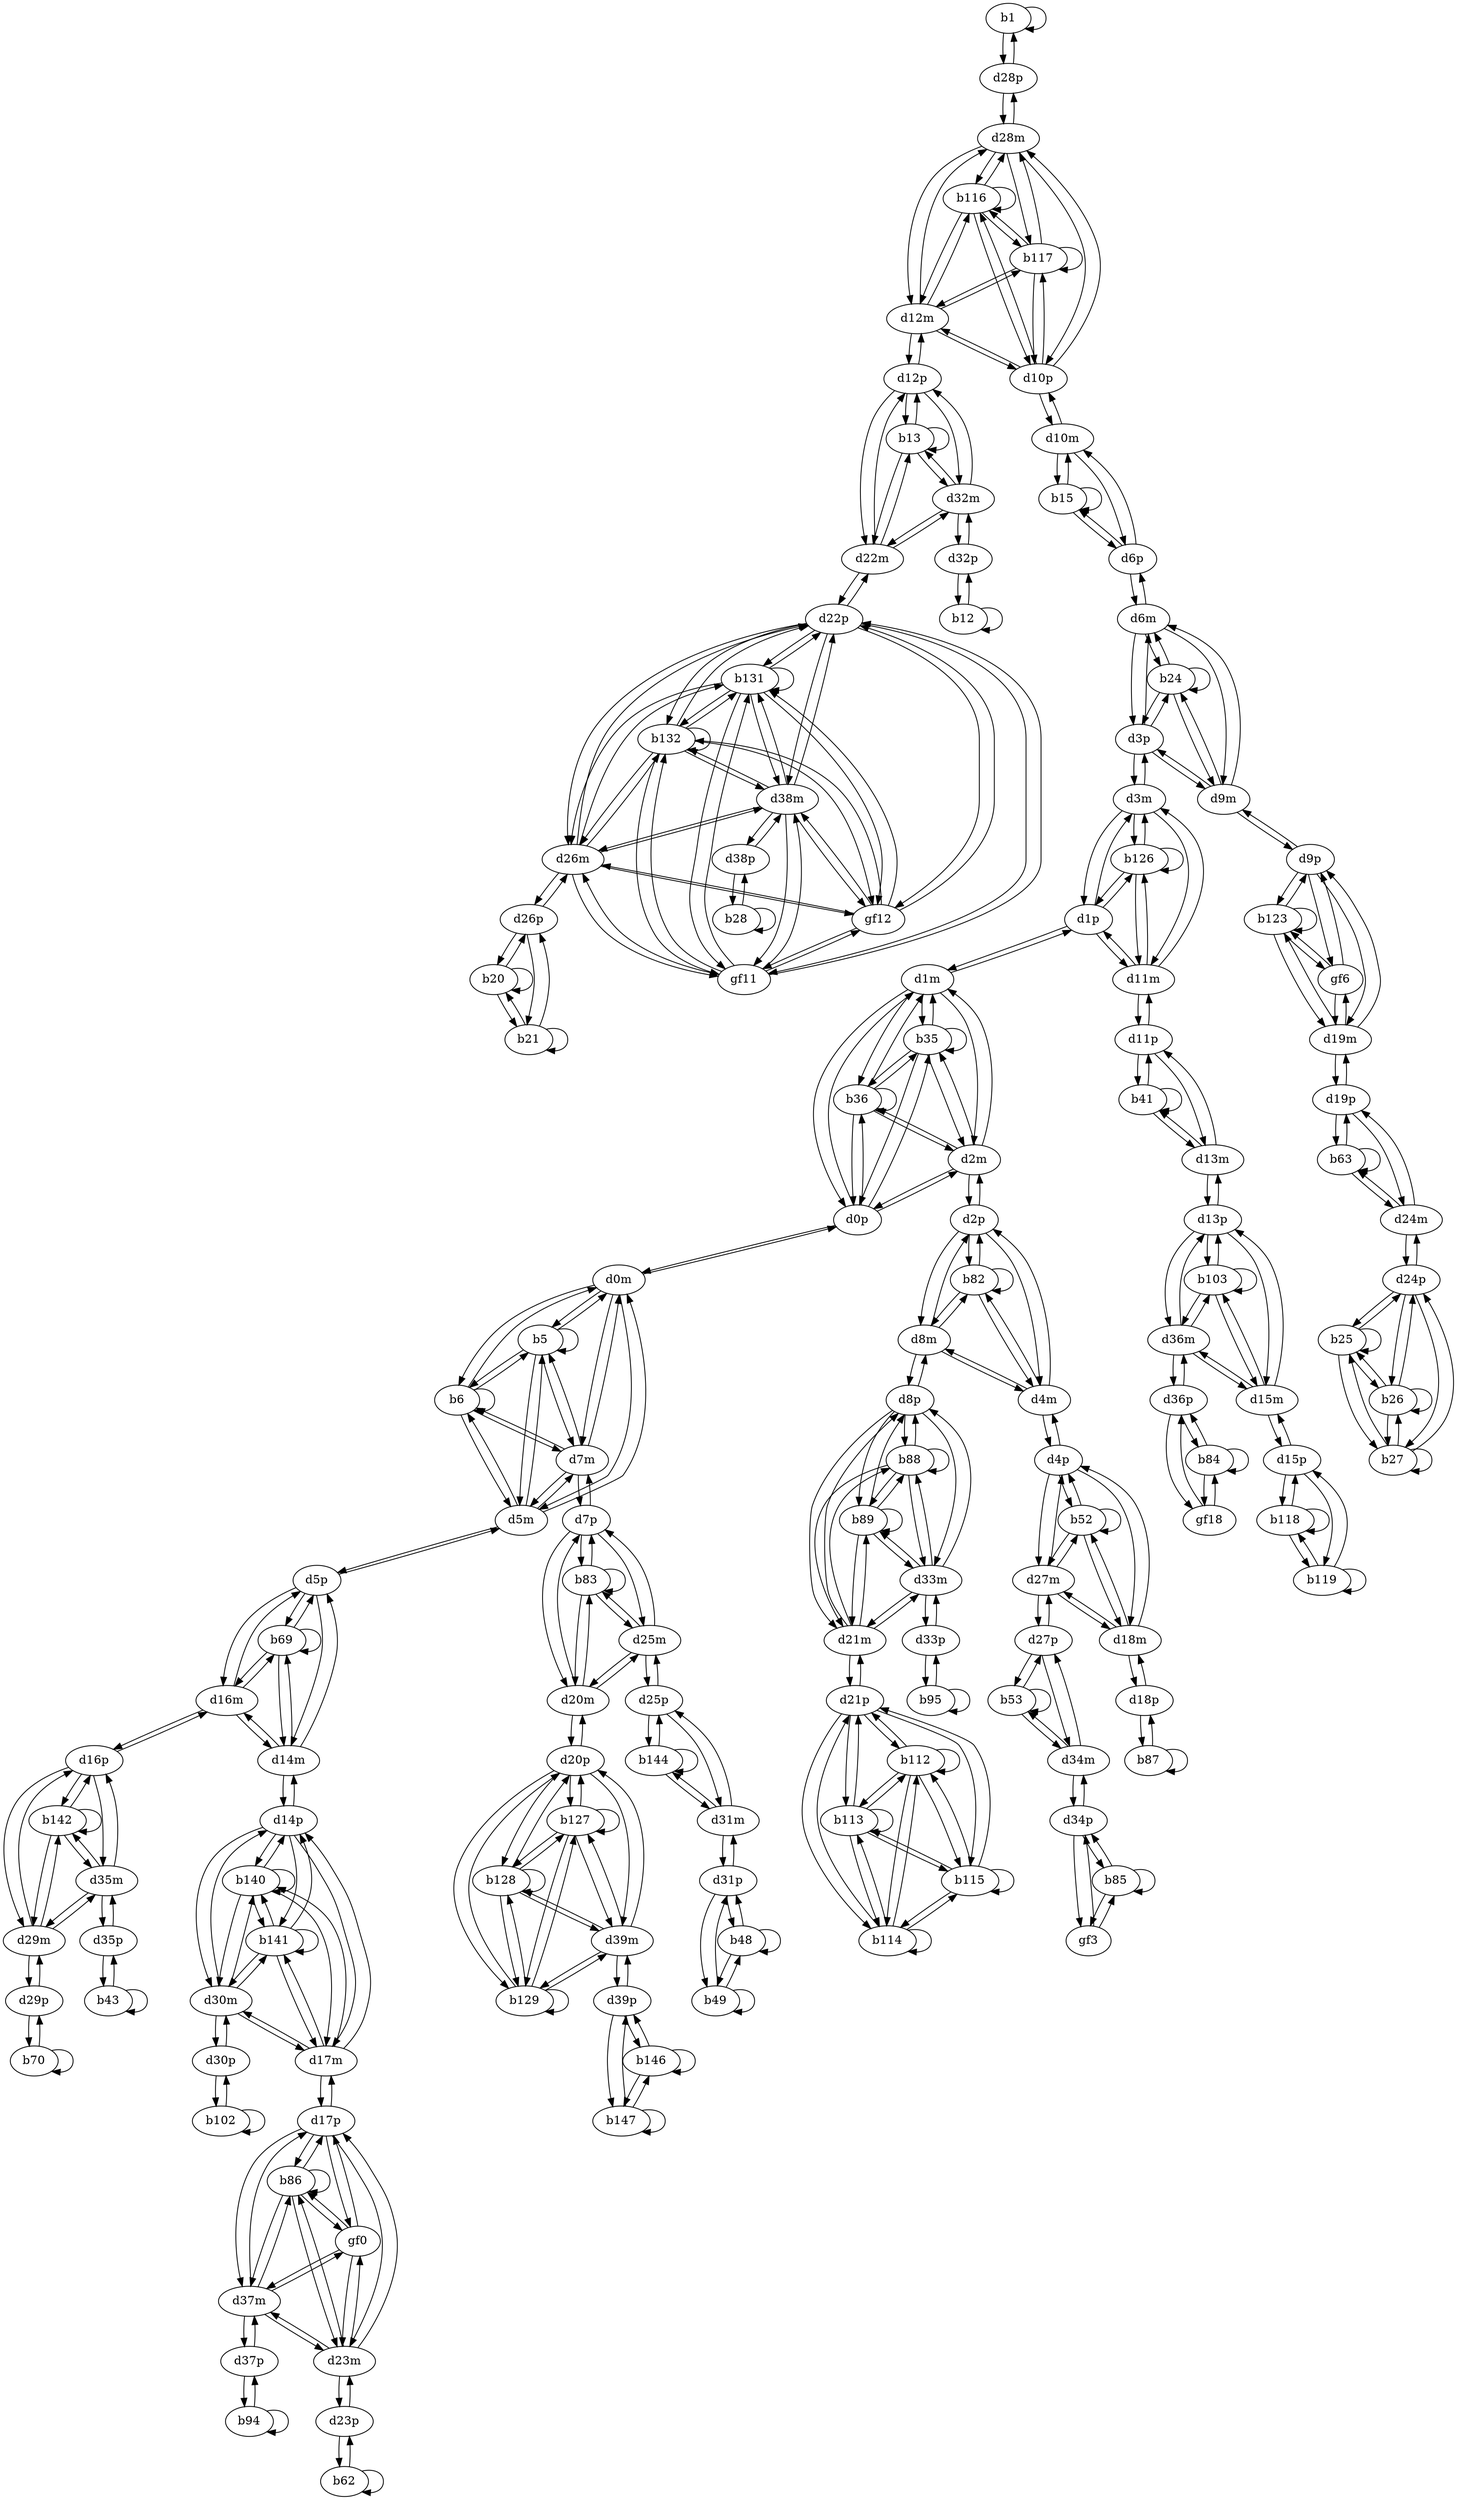 digraph G {
  b1;
  b5;
  b6;
  b12;
  b13;
  b15;
  b20;
  b21;
  b24;
  b25;
  b26;
  b27;
  b28;
  b35;
  b36;
  b41;
  b43;
  b48;
  b49;
  b52;
  b53;
  b62;
  b63;
  b69;
  b70;
  b82;
  b83;
  b84;
  gf18;
  b85;
  gf3;
  b86;
  gf0;
  b87;
  b88;
  b89;
  b94;
  b95;
  b102;
  b103;
  b112;
  b113;
  b114;
  b115;
  b116;
  b117;
  b118;
  b119;
  b123;
  gf6;
  b126;
  b127;
  b128;
  b129;
  b131;
  b132;
  gf11;
  gf12;
  b140;
  b141;
  b142;
  b144;
  b146;
  b147;
  d0m;
  d0p;
  d1m;
  d1p;
  d2m;
  d2p;
  d3m;
  d3p;
  d4m;
  d4p;
  d5m;
  d5p;
  d6m;
  d6p;
  d7m;
  d7p;
  d8m;
  d8p;
  d9m;
  d9p;
  d10m;
  d10p;
  d11m;
  d11p;
  d12m;
  d12p;
  d13m;
  d13p;
  d14m;
  d14p;
  d15m;
  d15p;
  d16m;
  d16p;
  d17m;
  d17p;
  d18m;
  d18p;
  d19m;
  d19p;
  d20m;
  d20p;
  d21m;
  d21p;
  d22m;
  d22p;
  d23m;
  d23p;
  d24m;
  d24p;
  d25m;
  d25p;
  d26m;
  d26p;
  d27m;
  d27p;
  d28m;
  d28p;
  d29m;
  d29p;
  d30m;
  d30p;
  d31m;
  d31p;
  d32m;
  d32p;
  d33m;
  d33p;
  d34m;
  d34p;
  d35m;
  d35p;
  d36m;
  d36p;
  d37m;
  d37p;
  d38m;
  d38p;
  d39m;
  d39p;
  b1 -> b1;
  b5 -> b5;
  b5 -> b6;
  b6 -> b5;
  b6 -> b6;
  b12 -> b12;
  b13 -> b13;
  b15 -> b15;
  b20 -> b20;
  b20 -> b21;
  b21 -> b20;
  b21 -> b21;
  b24 -> b24;
  b25 -> b25;
  b25 -> b26;
  b25 -> b27;
  b26 -> b25;
  b26 -> b26;
  b26 -> b27;
  b27 -> b25;
  b27 -> b26;
  b27 -> b27;
  b28 -> b28;
  b35 -> b35;
  b35 -> b36;
  b36 -> b35;
  b36 -> b36;
  b41 -> b41;
  b43 -> b43;
  b48 -> b48;
  b48 -> b49;
  b49 -> b48;
  b49 -> b49;
  b52 -> b52;
  b53 -> b53;
  b62 -> b62;
  b63 -> b63;
  b69 -> b69;
  b70 -> b70;
  b82 -> b82;
  b83 -> b83;
  b84 -> b84;
  b84 -> gf18;
  gf18 -> b84;
  b85 -> b85;
  b85 -> gf3;
  gf3 -> b85;
  b86 -> b86;
  b86 -> gf0;
  gf0 -> b86;
  b87 -> b87;
  b88 -> b88;
  b88 -> b89;
  b89 -> b88;
  b89 -> b89;
  b94 -> b94;
  b95 -> b95;
  b102 -> b102;
  b103 -> b103;
  b112 -> b112;
  b112 -> b113;
  b112 -> b114;
  b112 -> b115;
  b113 -> b112;
  b113 -> b113;
  b113 -> b114;
  b113 -> b115;
  b114 -> b112;
  b114 -> b113;
  b114 -> b114;
  b114 -> b115;
  b115 -> b112;
  b115 -> b113;
  b115 -> b114;
  b115 -> b115;
  b116 -> b116;
  b116 -> b117;
  b117 -> b116;
  b117 -> b117;
  b118 -> b118;
  b118 -> b119;
  b119 -> b118;
  b119 -> b119;
  b123 -> b123;
  b123 -> gf6;
  gf6 -> b123;
  b126 -> b126;
  b127 -> b127;
  b127 -> b128;
  b127 -> b129;
  b128 -> b127;
  b128 -> b128;
  b128 -> b129;
  b129 -> b127;
  b129 -> b128;
  b129 -> b129;
  b131 -> b131;
  b131 -> b132;
  b131 -> gf11;
  b131 -> gf12;
  b132 -> b131;
  b132 -> b132;
  b132 -> gf11;
  b132 -> gf12;
  gf11 -> b131;
  gf11 -> b132;
  gf11 -> gf12;
  gf12 -> b131;
  gf12 -> b132;
  gf12 -> gf11;
  b140 -> b140;
  b140 -> b141;
  b141 -> b140;
  b141 -> b141;
  b142 -> b142;
  b144 -> b144;
  b146 -> b146;
  b146 -> b147;
  b147 -> b146;
  b147 -> b147;
  d0m -> d0p;
  d0p -> d0m;
  b5 -> d0m;
  d0m -> b5;
  b6 -> d0m;
  d0m -> b6;
  b35 -> d0p;
  d0p -> b35;
  b36 -> d0p;
  d0p -> b36;
  d1m -> d1p;
  d1p -> d1m;
  b35 -> d1m;
  d1m -> b35;
  b36 -> d1m;
  d1m -> b36;
  b126 -> d1p;
  d1p -> b126;
  d2m -> d2p;
  d2p -> d2m;
  b35 -> d2m;
  d2m -> b35;
  b36 -> d2m;
  d2m -> b36;
  b82 -> d2p;
  d2p -> b82;
  d3m -> d3p;
  d3p -> d3m;
  b126 -> d3m;
  d3m -> b126;
  b24 -> d3p;
  d3p -> b24;
  d4m -> d4p;
  d4p -> d4m;
  b82 -> d4m;
  d4m -> b82;
  b52 -> d4p;
  d4p -> b52;
  d5m -> d5p;
  d5p -> d5m;
  b5 -> d5m;
  d5m -> b5;
  b6 -> d5m;
  d5m -> b6;
  b69 -> d5p;
  d5p -> b69;
  d6m -> d6p;
  d6p -> d6m;
  b24 -> d6m;
  d6m -> b24;
  b15 -> d6p;
  d6p -> b15;
  d7m -> d7p;
  d7p -> d7m;
  b5 -> d7m;
  d7m -> b5;
  b6 -> d7m;
  d7m -> b6;
  b83 -> d7p;
  d7p -> b83;
  d8m -> d8p;
  d8p -> d8m;
  b82 -> d8m;
  d8m -> b82;
  b88 -> d8p;
  d8p -> b88;
  b89 -> d8p;
  d8p -> b89;
  d9m -> d9p;
  d9p -> d9m;
  b24 -> d9m;
  d9m -> b24;
  b123 -> d9p;
  d9p -> b123;
  gf6 -> d9p;
  d9p -> gf6;
  d10m -> d10p;
  d10p -> d10m;
  b15 -> d10m;
  d10m -> b15;
  b116 -> d10p;
  d10p -> b116;
  b117 -> d10p;
  d10p -> b117;
  d11m -> d11p;
  d11p -> d11m;
  b126 -> d11m;
  d11m -> b126;
  b41 -> d11p;
  d11p -> b41;
  d12m -> d12p;
  d12p -> d12m;
  b116 -> d12m;
  d12m -> b116;
  b117 -> d12m;
  d12m -> b117;
  b13 -> d12p;
  d12p -> b13;
  d13m -> d13p;
  d13p -> d13m;
  b41 -> d13m;
  d13m -> b41;
  b103 -> d13p;
  d13p -> b103;
  d14m -> d14p;
  d14p -> d14m;
  b69 -> d14m;
  d14m -> b69;
  b140 -> d14p;
  d14p -> b140;
  b141 -> d14p;
  d14p -> b141;
  d15m -> d15p;
  d15p -> d15m;
  b103 -> d15m;
  d15m -> b103;
  b118 -> d15p;
  d15p -> b118;
  b119 -> d15p;
  d15p -> b119;
  d16m -> d16p;
  d16p -> d16m;
  b69 -> d16m;
  d16m -> b69;
  b142 -> d16p;
  d16p -> b142;
  d17m -> d17p;
  d17p -> d17m;
  b140 -> d17m;
  d17m -> b140;
  b141 -> d17m;
  d17m -> b141;
  b86 -> d17p;
  d17p -> b86;
  gf0 -> d17p;
  d17p -> gf0;
  d18m -> d18p;
  d18p -> d18m;
  b52 -> d18m;
  d18m -> b52;
  b87 -> d18p;
  d18p -> b87;
  d19m -> d19p;
  d19p -> d19m;
  b123 -> d19m;
  d19m -> b123;
  gf6 -> d19m;
  d19m -> gf6;
  b63 -> d19p;
  d19p -> b63;
  d20m -> d20p;
  d20p -> d20m;
  b83 -> d20m;
  d20m -> b83;
  b127 -> d20p;
  d20p -> b127;
  b128 -> d20p;
  d20p -> b128;
  b129 -> d20p;
  d20p -> b129;
  d21m -> d21p;
  d21p -> d21m;
  b88 -> d21m;
  d21m -> b88;
  b89 -> d21m;
  d21m -> b89;
  b112 -> d21p;
  d21p -> b112;
  b113 -> d21p;
  d21p -> b113;
  b114 -> d21p;
  d21p -> b114;
  b115 -> d21p;
  d21p -> b115;
  d22m -> d22p;
  d22p -> d22m;
  b13 -> d22m;
  d22m -> b13;
  b131 -> d22p;
  d22p -> b131;
  b132 -> d22p;
  d22p -> b132;
  gf11 -> d22p;
  d22p -> gf11;
  gf12 -> d22p;
  d22p -> gf12;
  d23m -> d23p;
  d23p -> d23m;
  b86 -> d23m;
  d23m -> b86;
  gf0 -> d23m;
  d23m -> gf0;
  b62 -> d23p;
  d23p -> b62;
  d24m -> d24p;
  d24p -> d24m;
  b63 -> d24m;
  d24m -> b63;
  b25 -> d24p;
  d24p -> b25;
  b26 -> d24p;
  d24p -> b26;
  b27 -> d24p;
  d24p -> b27;
  d25m -> d25p;
  d25p -> d25m;
  b83 -> d25m;
  d25m -> b83;
  b144 -> d25p;
  d25p -> b144;
  d26m -> d26p;
  d26p -> d26m;
  b131 -> d26m;
  d26m -> b131;
  b132 -> d26m;
  d26m -> b132;
  gf11 -> d26m;
  d26m -> gf11;
  gf12 -> d26m;
  d26m -> gf12;
  b20 -> d26p;
  d26p -> b20;
  b21 -> d26p;
  d26p -> b21;
  d27m -> d27p;
  d27p -> d27m;
  b52 -> d27m;
  d27m -> b52;
  b53 -> d27p;
  d27p -> b53;
  d28m -> d28p;
  d28p -> d28m;
  b116 -> d28m;
  d28m -> b116;
  b117 -> d28m;
  d28m -> b117;
  b1 -> d28p;
  d28p -> b1;
  d29m -> d29p;
  d29p -> d29m;
  b142 -> d29m;
  d29m -> b142;
  b70 -> d29p;
  d29p -> b70;
  d30m -> d30p;
  d30p -> d30m;
  b140 -> d30m;
  d30m -> b140;
  b141 -> d30m;
  d30m -> b141;
  b102 -> d30p;
  d30p -> b102;
  d31m -> d31p;
  d31p -> d31m;
  b144 -> d31m;
  d31m -> b144;
  b48 -> d31p;
  d31p -> b48;
  b49 -> d31p;
  d31p -> b49;
  d32m -> d32p;
  d32p -> d32m;
  b13 -> d32m;
  d32m -> b13;
  b12 -> d32p;
  d32p -> b12;
  d33m -> d33p;
  d33p -> d33m;
  b88 -> d33m;
  d33m -> b88;
  b89 -> d33m;
  d33m -> b89;
  b95 -> d33p;
  d33p -> b95;
  d34m -> d34p;
  d34p -> d34m;
  b53 -> d34m;
  d34m -> b53;
  b85 -> d34p;
  d34p -> b85;
  gf3 -> d34p;
  d34p -> gf3;
  d35m -> d35p;
  d35p -> d35m;
  b142 -> d35m;
  d35m -> b142;
  b43 -> d35p;
  d35p -> b43;
  d36m -> d36p;
  d36p -> d36m;
  b103 -> d36m;
  d36m -> b103;
  b84 -> d36p;
  d36p -> b84;
  gf18 -> d36p;
  d36p -> gf18;
  d37m -> d37p;
  d37p -> d37m;
  b86 -> d37m;
  d37m -> b86;
  gf0 -> d37m;
  d37m -> gf0;
  b94 -> d37p;
  d37p -> b94;
  d38m -> d38p;
  d38p -> d38m;
  b131 -> d38m;
  d38m -> b131;
  b132 -> d38m;
  d38m -> b132;
  gf11 -> d38m;
  d38m -> gf11;
  gf12 -> d38m;
  d38m -> gf12;
  b28 -> d38p;
  d38p -> b28;
  d39m -> d39p;
  d39p -> d39m;
  b127 -> d39m;
  d39m -> b127;
  b128 -> d39m;
  d39m -> b128;
  b129 -> d39m;
  d39m -> b129;
  b146 -> d39p;
  d39p -> b146;
  b147 -> d39p;
  d39p -> b147;
  d0m -> d5m;
  d0m -> d7m;
  d5m -> d0m;
  d5m -> d7m;
  d7m -> d0m;
  d7m -> d5m;
  d12p -> d22m;
  d12p -> d32m;
  d22m -> d12p;
  d22m -> d32m;
  d32m -> d12p;
  d32m -> d22m;
  d6p -> d10m;
  d10m -> d6p;
  d3p -> d6m;
  d3p -> d9m;
  d6m -> d3p;
  d6m -> d9m;
  d9m -> d3p;
  d9m -> d6m;
  d0p -> d1m;
  d0p -> d2m;
  d1m -> d0p;
  d1m -> d2m;
  d2m -> d0p;
  d2m -> d1m;
  d11p -> d13m;
  d13m -> d11p;
  d4p -> d18m;
  d4p -> d27m;
  d18m -> d4p;
  d18m -> d27m;
  d27m -> d4p;
  d27m -> d18m;
  d27p -> d34m;
  d34m -> d27p;
  d19p -> d24m;
  d24m -> d19p;
  d5p -> d14m;
  d5p -> d16m;
  d14m -> d5p;
  d14m -> d16m;
  d16m -> d5p;
  d16m -> d14m;
  d2p -> d4m;
  d2p -> d8m;
  d4m -> d2p;
  d4m -> d8m;
  d8m -> d2p;
  d8m -> d4m;
  d7p -> d20m;
  d7p -> d25m;
  d20m -> d7p;
  d20m -> d25m;
  d25m -> d7p;
  d25m -> d20m;
  d17p -> d23m;
  d17p -> d37m;
  d23m -> d17p;
  d23m -> d37m;
  d37m -> d17p;
  d37m -> d23m;
  d8p -> d21m;
  d8p -> d33m;
  d21m -> d8p;
  d21m -> d33m;
  d33m -> d8p;
  d33m -> d21m;
  d13p -> d15m;
  d13p -> d36m;
  d15m -> d13p;
  d15m -> d36m;
  d36m -> d13p;
  d36m -> d15m;
  d10p -> d12m;
  d10p -> d28m;
  d12m -> d10p;
  d12m -> d28m;
  d28m -> d10p;
  d28m -> d12m;
  d9p -> d19m;
  d19m -> d9p;
  d1p -> d3m;
  d1p -> d11m;
  d3m -> d1p;
  d3m -> d11m;
  d11m -> d1p;
  d11m -> d3m;
  d20p -> d39m;
  d39m -> d20p;
  d22p -> d26m;
  d22p -> d38m;
  d26m -> d22p;
  d26m -> d38m;
  d38m -> d22p;
  d38m -> d26m;
  d14p -> d17m;
  d14p -> d30m;
  d17m -> d14p;
  d17m -> d30m;
  d30m -> d14p;
  d30m -> d17m;
  d16p -> d29m;
  d16p -> d35m;
  d29m -> d16p;
  d29m -> d35m;
  d35m -> d16p;
  d35m -> d29m;
  d25p -> d31m;
  d31m -> d25p;
}
